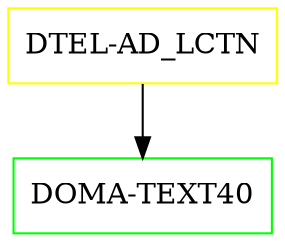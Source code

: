 digraph G {
  "DTEL-AD_LCTN" [shape=box,color=yellow];
  "DOMA-TEXT40" [shape=box,color=green,URL="./DOMA_TEXT40.html"];
  "DTEL-AD_LCTN" -> "DOMA-TEXT40";
}
